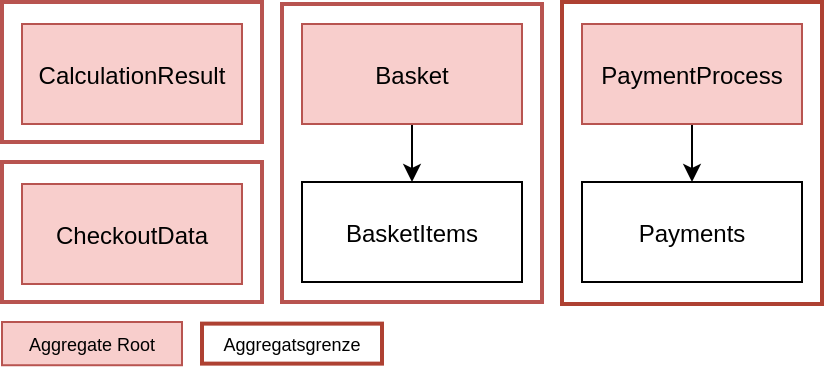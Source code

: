 <mxfile version="15.7.3" type="device"><diagram id="C5RBs43oDa-KdzZeNtuy" name="Page-1"><mxGraphModel dx="918" dy="854" grid="1" gridSize="10" guides="1" tooltips="1" connect="1" arrows="1" fold="1" page="1" pageScale="1" pageWidth="827" pageHeight="1169" math="0" shadow="0"><root><mxCell id="WIyWlLk6GJQsqaUBKTNV-0"/><mxCell id="WIyWlLk6GJQsqaUBKTNV-1" parent="WIyWlLk6GJQsqaUBKTNV-0"/><mxCell id="hzJAE0ui5VWiTOc77euU-0" value="" style="rounded=0;whiteSpace=wrap;html=1;fillColor=none;strokeColor=#ae4132;strokeWidth=2;" vertex="1" parent="WIyWlLk6GJQsqaUBKTNV-1"><mxGeometry x="430" y="160" width="130" height="151" as="geometry"/></mxCell><mxCell id="hzJAE0ui5VWiTOc77euU-2" style="edgeStyle=orthogonalEdgeStyle;rounded=0;orthogonalLoop=1;jettySize=auto;html=1;fontColor=#000000;strokeColor=#000000;" edge="1" parent="WIyWlLk6GJQsqaUBKTNV-1" source="hzJAE0ui5VWiTOc77euU-3" target="hzJAE0ui5VWiTOc77euU-5"><mxGeometry relative="1" as="geometry"/></mxCell><mxCell id="hzJAE0ui5VWiTOc77euU-3" value="Basket" style="strokeColor=#b85450;fillColor=#f8cecc;" vertex="1" parent="WIyWlLk6GJQsqaUBKTNV-1"><mxGeometry x="300" y="171" width="110" height="50" as="geometry"/></mxCell><mxCell id="hzJAE0ui5VWiTOc77euU-4" value="CalculationResult" style="strokeColor=#b85450;fillColor=#f8cecc;" vertex="1" parent="WIyWlLk6GJQsqaUBKTNV-1"><mxGeometry x="160" y="171" width="110" height="50" as="geometry"/></mxCell><mxCell id="hzJAE0ui5VWiTOc77euU-5" value="BasketItems" style="strokeColor=#000000;fillColor=#FFFFFF;fontColor=#000000;" vertex="1" parent="WIyWlLk6GJQsqaUBKTNV-1"><mxGeometry x="300" y="250" width="110" height="50" as="geometry"/></mxCell><mxCell id="hzJAE0ui5VWiTOc77euU-6" style="edgeStyle=orthogonalEdgeStyle;rounded=0;orthogonalLoop=1;jettySize=auto;html=1;fontColor=#000000;strokeColor=#000000;" edge="1" parent="WIyWlLk6GJQsqaUBKTNV-1" source="hzJAE0ui5VWiTOc77euU-7" target="hzJAE0ui5VWiTOc77euU-8"><mxGeometry relative="1" as="geometry"/></mxCell><mxCell id="hzJAE0ui5VWiTOc77euU-7" value="PaymentProcess" style="strokeColor=#b85450;fillColor=#f8cecc;" vertex="1" parent="WIyWlLk6GJQsqaUBKTNV-1"><mxGeometry x="440" y="171" width="110" height="50" as="geometry"/></mxCell><mxCell id="hzJAE0ui5VWiTOc77euU-8" value="Payments" style="strokeColor=#000000;fillColor=#FFFFFF;fontColor=#000000;" vertex="1" parent="WIyWlLk6GJQsqaUBKTNV-1"><mxGeometry x="440" y="250" width="110" height="50" as="geometry"/></mxCell><mxCell id="hzJAE0ui5VWiTOc77euU-9" value="" style="strokeColor=#b85450;fillColor=#f8cecc;" vertex="1" parent="WIyWlLk6GJQsqaUBKTNV-1"><mxGeometry x="150" y="320.0" width="90" height="21.62" as="geometry"/></mxCell><mxCell id="hzJAE0ui5VWiTOc77euU-10" value="Aggregate Root" style="text;strokeColor=none;fillColor=none;align=center;verticalAlign=middle;rounded=0;fontColor=#000000;fontSize=9;" vertex="1" parent="WIyWlLk6GJQsqaUBKTNV-1"><mxGeometry x="160" y="323.56" width="70" height="14.5" as="geometry"/></mxCell><mxCell id="hzJAE0ui5VWiTOc77euU-11" value="" style="rounded=0;whiteSpace=wrap;html=1;fillColor=none;strokeColor=#ae4132;strokeWidth=2;" vertex="1" parent="WIyWlLk6GJQsqaUBKTNV-1"><mxGeometry x="250" y="320.81" width="90" height="20" as="geometry"/></mxCell><mxCell id="hzJAE0ui5VWiTOc77euU-12" value="Aggregatsgrenze" style="text;strokeColor=none;fillColor=none;align=center;verticalAlign=middle;rounded=0;fontColor=#000000;fontSize=9;fontStyle=0" vertex="1" parent="WIyWlLk6GJQsqaUBKTNV-1"><mxGeometry x="250" y="323.56" width="90" height="14.5" as="geometry"/></mxCell><mxCell id="hzJAE0ui5VWiTOc77euU-13" value="" style="endArrow=none;html=1;rounded=0;fontSize=9;fontColor=#000000;fillColor=#f8cecc;strokeColor=#b85450;strokeWidth=2;" edge="1" parent="WIyWlLk6GJQsqaUBKTNV-1"><mxGeometry width="50" height="50" relative="1" as="geometry"><mxPoint x="290" y="230" as="sourcePoint"/><mxPoint x="290" y="250" as="targetPoint"/><Array as="points"><mxPoint x="290" y="170"/><mxPoint x="290" y="230"/><mxPoint x="290" y="310"/><mxPoint x="420" y="310"/><mxPoint x="420" y="161"/><mxPoint x="290" y="161"/></Array></mxGeometry></mxCell><mxCell id="hzJAE0ui5VWiTOc77euU-14" value="" style="endArrow=none;html=1;rounded=0;fontSize=9;fontColor=#000000;strokeWidth=2;fillColor=#f8cecc;strokeColor=#b85450;" edge="1" parent="WIyWlLk6GJQsqaUBKTNV-1"><mxGeometry width="50" height="50" relative="1" as="geometry"><mxPoint x="190" y="160" as="sourcePoint"/><mxPoint x="270" y="160" as="targetPoint"/><Array as="points"><mxPoint x="280" y="160"/><mxPoint x="280" y="230"/><mxPoint x="150" y="230"/><mxPoint x="150" y="160"/></Array></mxGeometry></mxCell><mxCell id="hzJAE0ui5VWiTOc77euU-19" value="CheckoutData" style="strokeColor=#b85450;fillColor=#f8cecc;" vertex="1" parent="WIyWlLk6GJQsqaUBKTNV-1"><mxGeometry x="160" y="251" width="110" height="50" as="geometry"/></mxCell><mxCell id="hzJAE0ui5VWiTOc77euU-20" value="" style="endArrow=none;html=1;rounded=0;fontSize=9;fontColor=#000000;strokeWidth=2;fillColor=#f8cecc;strokeColor=#b85450;" edge="1" parent="WIyWlLk6GJQsqaUBKTNV-1"><mxGeometry width="50" height="50" relative="1" as="geometry"><mxPoint x="190" y="240" as="sourcePoint"/><mxPoint x="270" y="240" as="targetPoint"/><Array as="points"><mxPoint x="280" y="240"/><mxPoint x="280" y="310"/><mxPoint x="150" y="310"/><mxPoint x="150" y="240"/></Array></mxGeometry></mxCell></root></mxGraphModel></diagram></mxfile>
